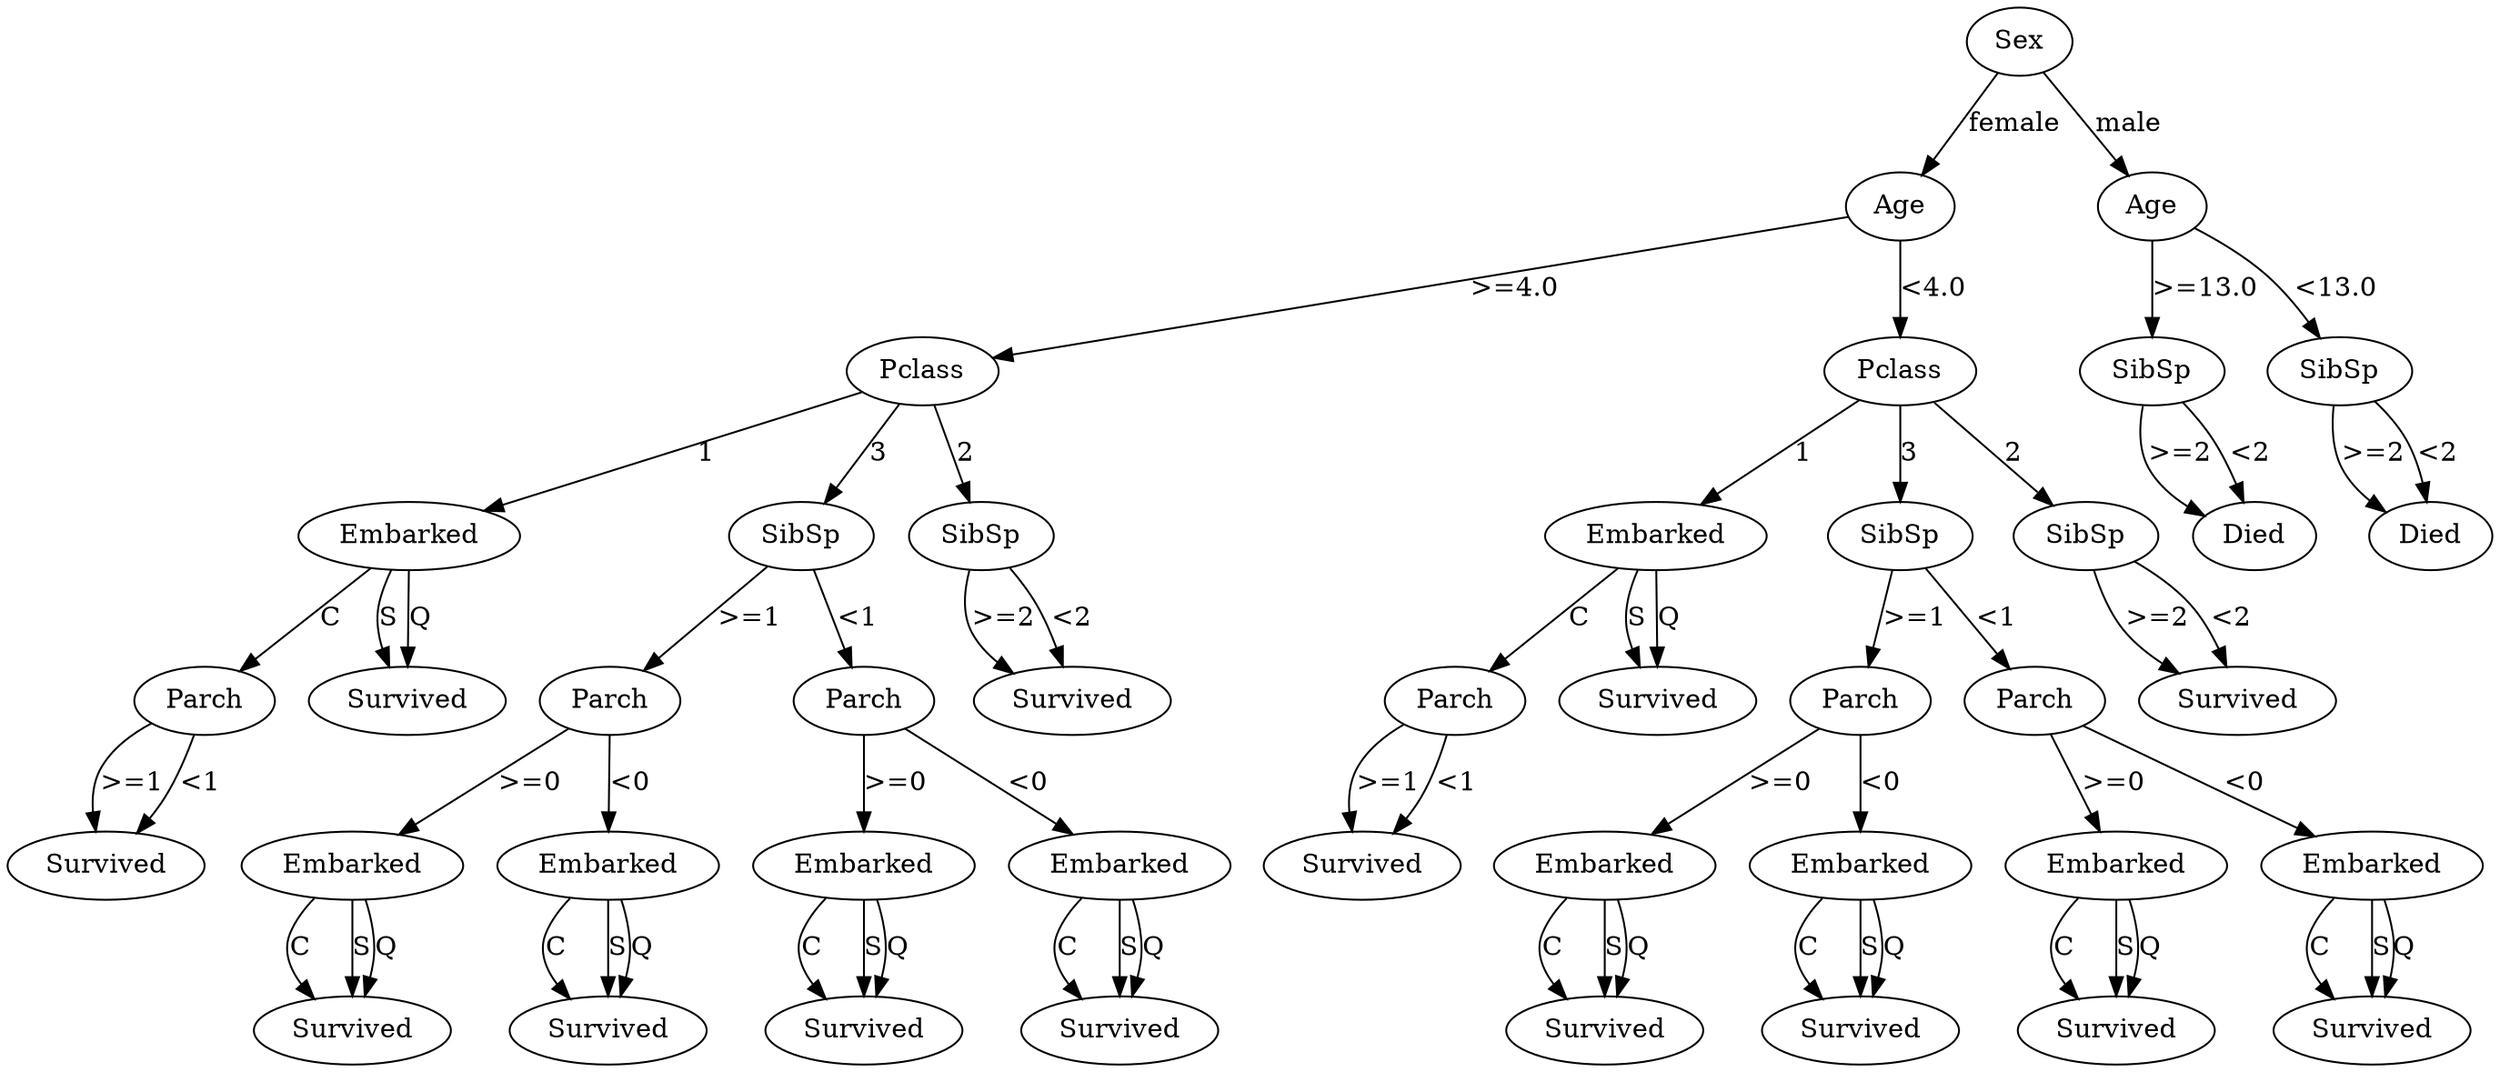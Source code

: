 // Network
digraph {
	Sex0 [label=Sex]
	Age0 [label=Age]
	Sex0 -> Age0 [label=female]
	Age0 [label=Age]
	Pclass0 [label=Pclass]
	Age0 -> Pclass0 [label=">=4.0"]
	Pclass0 [label=Pclass]
	Embarked0 [label=Embarked]
	Pclass0 -> Embarked0 [label=1]
	Embarked0 [label=Embarked]
	Parch0 [label=Parch]
	Embarked0 -> Parch0 [label=C]
	Parch0 [label=Parch]
	14 [label=Survived]
	Parch0 -> 14 [label=">=1"]
	Parch0 [label=Parch]
	14 [label=Survived]
	Parch0 -> 14 [label="<1"]
	Embarked0 [label=Embarked]
	15 [label=Survived]
	Embarked0 -> 15 [label=S]
	Embarked0 [label=Embarked]
	15 [label=Survived]
	Embarked0 -> 15 [label=Q]
	Pclass0 [label=Pclass]
	SibSp0 [label=SibSp]
	Pclass0 -> SibSp0 [label=3]
	SibSp0 [label=SibSp]
	Parch1 [label=Parch]
	SibSp0 -> Parch1 [label=">=1"]
	Parch1 [label=Parch]
	Embarked1 [label=Embarked]
	Parch1 -> Embarked1 [label=">=0"]
	Embarked1 [label=Embarked]
	19 [label=Survived]
	Embarked1 -> 19 [label=C]
	Embarked1 [label=Embarked]
	19 [label=Survived]
	Embarked1 -> 19 [label=S]
	Embarked1 [label=Embarked]
	19 [label=Survived]
	Embarked1 -> 19 [label=Q]
	Parch1 [label=Parch]
	Embarked2 [label=Embarked]
	Parch1 -> Embarked2 [label="<0"]
	Embarked2 [label=Embarked]
	111 [label=Survived]
	Embarked2 -> 111 [label=C]
	Embarked2 [label=Embarked]
	111 [label=Survived]
	Embarked2 -> 111 [label=S]
	Embarked2 [label=Embarked]
	111 [label=Survived]
	Embarked2 -> 111 [label=Q]
	SibSp0 [label=SibSp]
	Parch2 [label=Parch]
	SibSp0 -> Parch2 [label="<1"]
	Parch2 [label=Parch]
	Embarked3 [label=Embarked]
	Parch2 -> Embarked3 [label=">=0"]
	Embarked3 [label=Embarked]
	115 [label=Survived]
	Embarked3 -> 115 [label=C]
	Embarked3 [label=Embarked]
	115 [label=Survived]
	Embarked3 -> 115 [label=S]
	Embarked3 [label=Embarked]
	115 [label=Survived]
	Embarked3 -> 115 [label=Q]
	Parch2 [label=Parch]
	Embarked4 [label=Embarked]
	Parch2 -> Embarked4 [label="<0"]
	Embarked4 [label=Embarked]
	117 [label=Survived]
	Embarked4 -> 117 [label=C]
	Embarked4 [label=Embarked]
	117 [label=Survived]
	Embarked4 -> 117 [label=S]
	Embarked4 [label=Embarked]
	117 [label=Survived]
	Embarked4 -> 117 [label=Q]
	Pclass0 [label=Pclass]
	SibSp1 [label=SibSp]
	Pclass0 -> SibSp1 [label=2]
	SibSp1 [label=SibSp]
	121 [label=Survived]
	SibSp1 -> 121 [label=">=2"]
	SibSp1 [label=SibSp]
	121 [label=Survived]
	SibSp1 -> 121 [label="<2"]
	Age0 [label=Age]
	Pclass1 [label=Pclass]
	Age0 -> Pclass1 [label="<4.0"]
	Pclass1 [label=Pclass]
	Embarked5 [label=Embarked]
	Pclass1 -> Embarked5 [label=1]
	Embarked5 [label=Embarked]
	Parch3 [label=Parch]
	Embarked5 -> Parch3 [label=C]
	Parch3 [label=Parch]
	126 [label=Survived]
	Parch3 -> 126 [label=">=1"]
	Parch3 [label=Parch]
	126 [label=Survived]
	Parch3 -> 126 [label="<1"]
	Embarked5 [label=Embarked]
	127 [label=Survived]
	Embarked5 -> 127 [label=S]
	Embarked5 [label=Embarked]
	127 [label=Survived]
	Embarked5 -> 127 [label=Q]
	Pclass1 [label=Pclass]
	SibSp2 [label=SibSp]
	Pclass1 -> SibSp2 [label=3]
	SibSp2 [label=SibSp]
	Parch4 [label=Parch]
	SibSp2 -> Parch4 [label=">=1"]
	Parch4 [label=Parch]
	Embarked6 [label=Embarked]
	Parch4 -> Embarked6 [label=">=0"]
	Embarked6 [label=Embarked]
	131 [label=Survived]
	Embarked6 -> 131 [label=C]
	Embarked6 [label=Embarked]
	131 [label=Survived]
	Embarked6 -> 131 [label=S]
	Embarked6 [label=Embarked]
	131 [label=Survived]
	Embarked6 -> 131 [label=Q]
	Parch4 [label=Parch]
	Embarked7 [label=Embarked]
	Parch4 -> Embarked7 [label="<0"]
	Embarked7 [label=Embarked]
	133 [label=Survived]
	Embarked7 -> 133 [label=C]
	Embarked7 [label=Embarked]
	133 [label=Survived]
	Embarked7 -> 133 [label=S]
	Embarked7 [label=Embarked]
	133 [label=Survived]
	Embarked7 -> 133 [label=Q]
	SibSp2 [label=SibSp]
	Parch5 [label=Parch]
	SibSp2 -> Parch5 [label="<1"]
	Parch5 [label=Parch]
	Embarked8 [label=Embarked]
	Parch5 -> Embarked8 [label=">=0"]
	Embarked8 [label=Embarked]
	137 [label=Survived]
	Embarked8 -> 137 [label=C]
	Embarked8 [label=Embarked]
	137 [label=Survived]
	Embarked8 -> 137 [label=S]
	Embarked8 [label=Embarked]
	137 [label=Survived]
	Embarked8 -> 137 [label=Q]
	Parch5 [label=Parch]
	Embarked9 [label=Embarked]
	Parch5 -> Embarked9 [label="<0"]
	Embarked9 [label=Embarked]
	139 [label=Survived]
	Embarked9 -> 139 [label=C]
	Embarked9 [label=Embarked]
	139 [label=Survived]
	Embarked9 -> 139 [label=S]
	Embarked9 [label=Embarked]
	139 [label=Survived]
	Embarked9 -> 139 [label=Q]
	Pclass1 [label=Pclass]
	SibSp3 [label=SibSp]
	Pclass1 -> SibSp3 [label=2]
	SibSp3 [label=SibSp]
	143 [label=Survived]
	SibSp3 -> 143 [label=">=2"]
	SibSp3 [label=SibSp]
	143 [label=Survived]
	SibSp3 -> 143 [label="<2"]
	Sex0 [label=Sex]
	Age1 [label=Age]
	Sex0 -> Age1 [label=male]
	Age1 [label=Age]
	SibSp4 [label=SibSp]
	Age1 -> SibSp4 [label=">=13.0"]
	SibSp4 [label=SibSp]
	048 [label=Died]
	SibSp4 -> 048 [label=">=2"]
	SibSp4 [label=SibSp]
	048 [label=Died]
	SibSp4 -> 048 [label="<2"]
	Age1 [label=Age]
	SibSp5 [label=SibSp]
	Age1 -> SibSp5 [label="<13.0"]
	SibSp5 [label=SibSp]
	050 [label=Died]
	SibSp5 -> 050 [label=">=2"]
	SibSp5 [label=SibSp]
	050 [label=Died]
	SibSp5 -> 050 [label="<2"]
}
